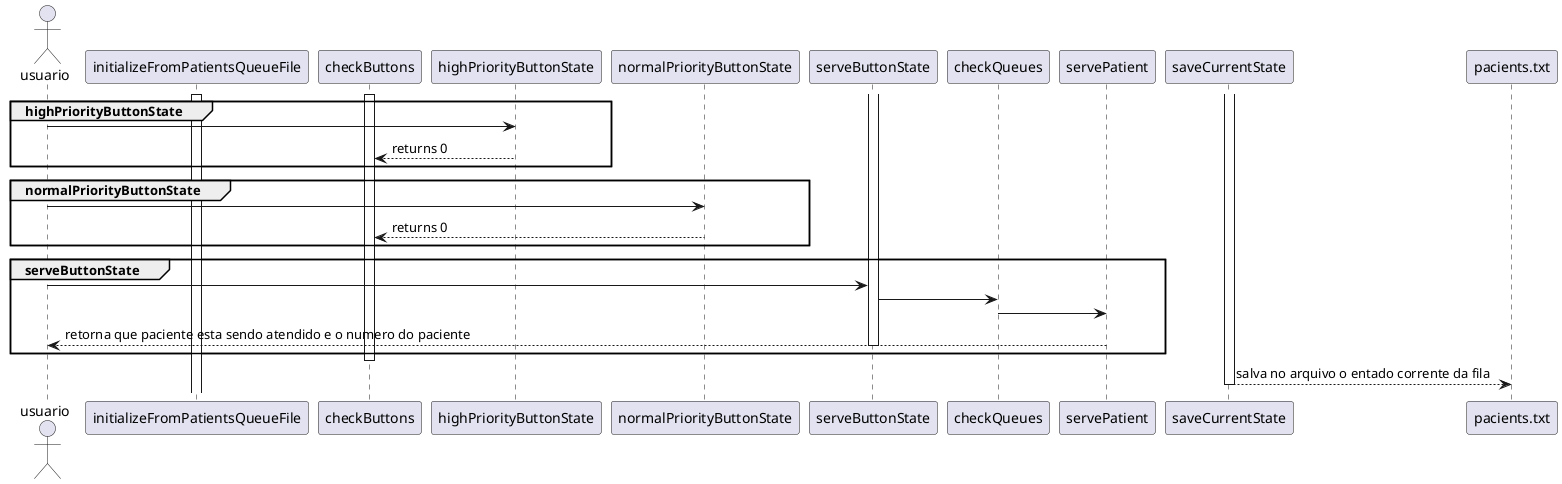 @startuml diagrama_sequencia_GB

actor usuario

activate initializeFromPatientsQueueFile
deactivate initializeFromPatientsQueueFile

activate checkButtons

    group highPriorityButtonState
        usuario -> highPriorityButtonState
        highPriorityButtonState --> checkButtons : returns 0
    end

    group normalPriorityButtonState
        usuario -> normalPriorityButtonState
        normalPriorityButtonState --> checkButtons : returns 0
    end

    group serveButtonState
        activate serveButtonState
            usuario -> serveButtonState
            serveButtonState -> checkQueues
            checkQueues -> servePatient
            servePatient --> usuario : retorna que paciente esta sendo atendido e o numero do paciente
        deactivate serveButtonState
    end
deactivate checkButtons

activate saveCurrentState
    saveCurrentState --> pacients.txt : salva no arquivo o entado corrente da fila
deactivate saveCurrentState


@enduml diagrama_sequencia_GB
